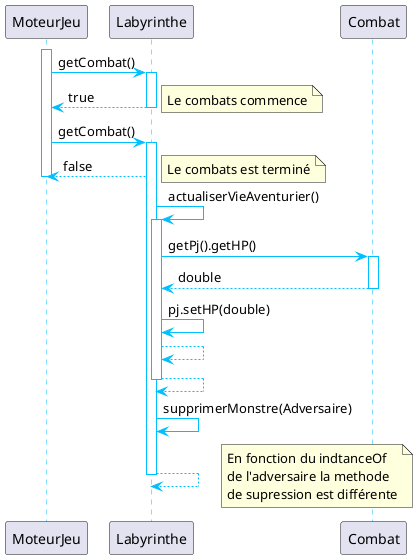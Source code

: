 @startuml

' Activation style
skinparam sequence {
    ArrowColor DeepSkyBlue
    ActorBorderColor DeepSkyBlue
    LifeLineBorderColor DeepSkyBlue
}

activate MoteurJeu
MoteurJeu -> Labyrinthe: getCombat()
activate Labyrinthe

Labyrinthe --> MoteurJeu: true
note right
Le combats commence
end note
deactivate Labyrinthe

MoteurJeu -> Labyrinthe: getCombat()
activate Labyrinthe

Labyrinthe --> MoteurJeu: false
note right
Le combats est terminé
end note
deactivate MoteurJeu

Labyrinthe -> Labyrinthe : actualiserVieAventurier()
activate Labyrinthe

Labyrinthe -> Combat : getPj().getHP()
activate Combat
Combat --> Labyrinthe : double
deactivate Combat
Labyrinthe -> Labyrinthe : pj.setHP(double)
Labyrinthe --> Labyrinthe :
Labyrinthe --> Labyrinthe :
deactivate Labyrinthe
Labyrinthe -> Labyrinthe : supprimerMonstre(Adversaire)
Labyrinthe --> Labyrinthe :
note right
En fonction du indtanceOf
de l'adversaire la methode
de supression est différente
end note
deactivate Labyrinthe
@enduml

supprimerMonstre(Personnage m){
        this.personnages.remove(m);
        if( m instanceof Monstre)
            this.monstres.remove(m);

        if(m instanceof  Serpent)
            this.serpents.remove(m);
        if(m instanceof Fantome)
            this.fantomes.remove(m);
    }
